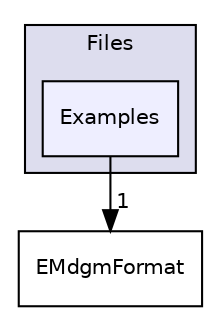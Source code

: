 digraph "Examples" {
  compound=true
  node [ fontsize="10", fontname="Helvetica"];
  edge [ labelfontsize="10", labelfontname="Helvetica"];
  subgraph clusterdir_8d93c22c2bc29a31b9caf9f001593817 {
    graph [ bgcolor="#ddddee", pencolor="black", label="Files" fontname="Helvetica", fontsize="10", URL="dir_8d93c22c2bc29a31b9caf9f001593817.html"]
  dir_3da25149bc73d466b7879c29c52d730f [shape=box, label="Examples", style="filled", fillcolor="#eeeeff", pencolor="black", URL="dir_3da25149bc73d466b7879c29c52d730f.html"];
  }
  dir_4e7e7d5588f0d36363483f07ba4cb653 [shape=box label="EMdgmFormat" URL="dir_4e7e7d5588f0d36363483f07ba4cb653.html"];
  dir_3da25149bc73d466b7879c29c52d730f->dir_4e7e7d5588f0d36363483f07ba4cb653 [headlabel="1", labeldistance=1.5 headhref="dir_000002_000000.html"];
}
